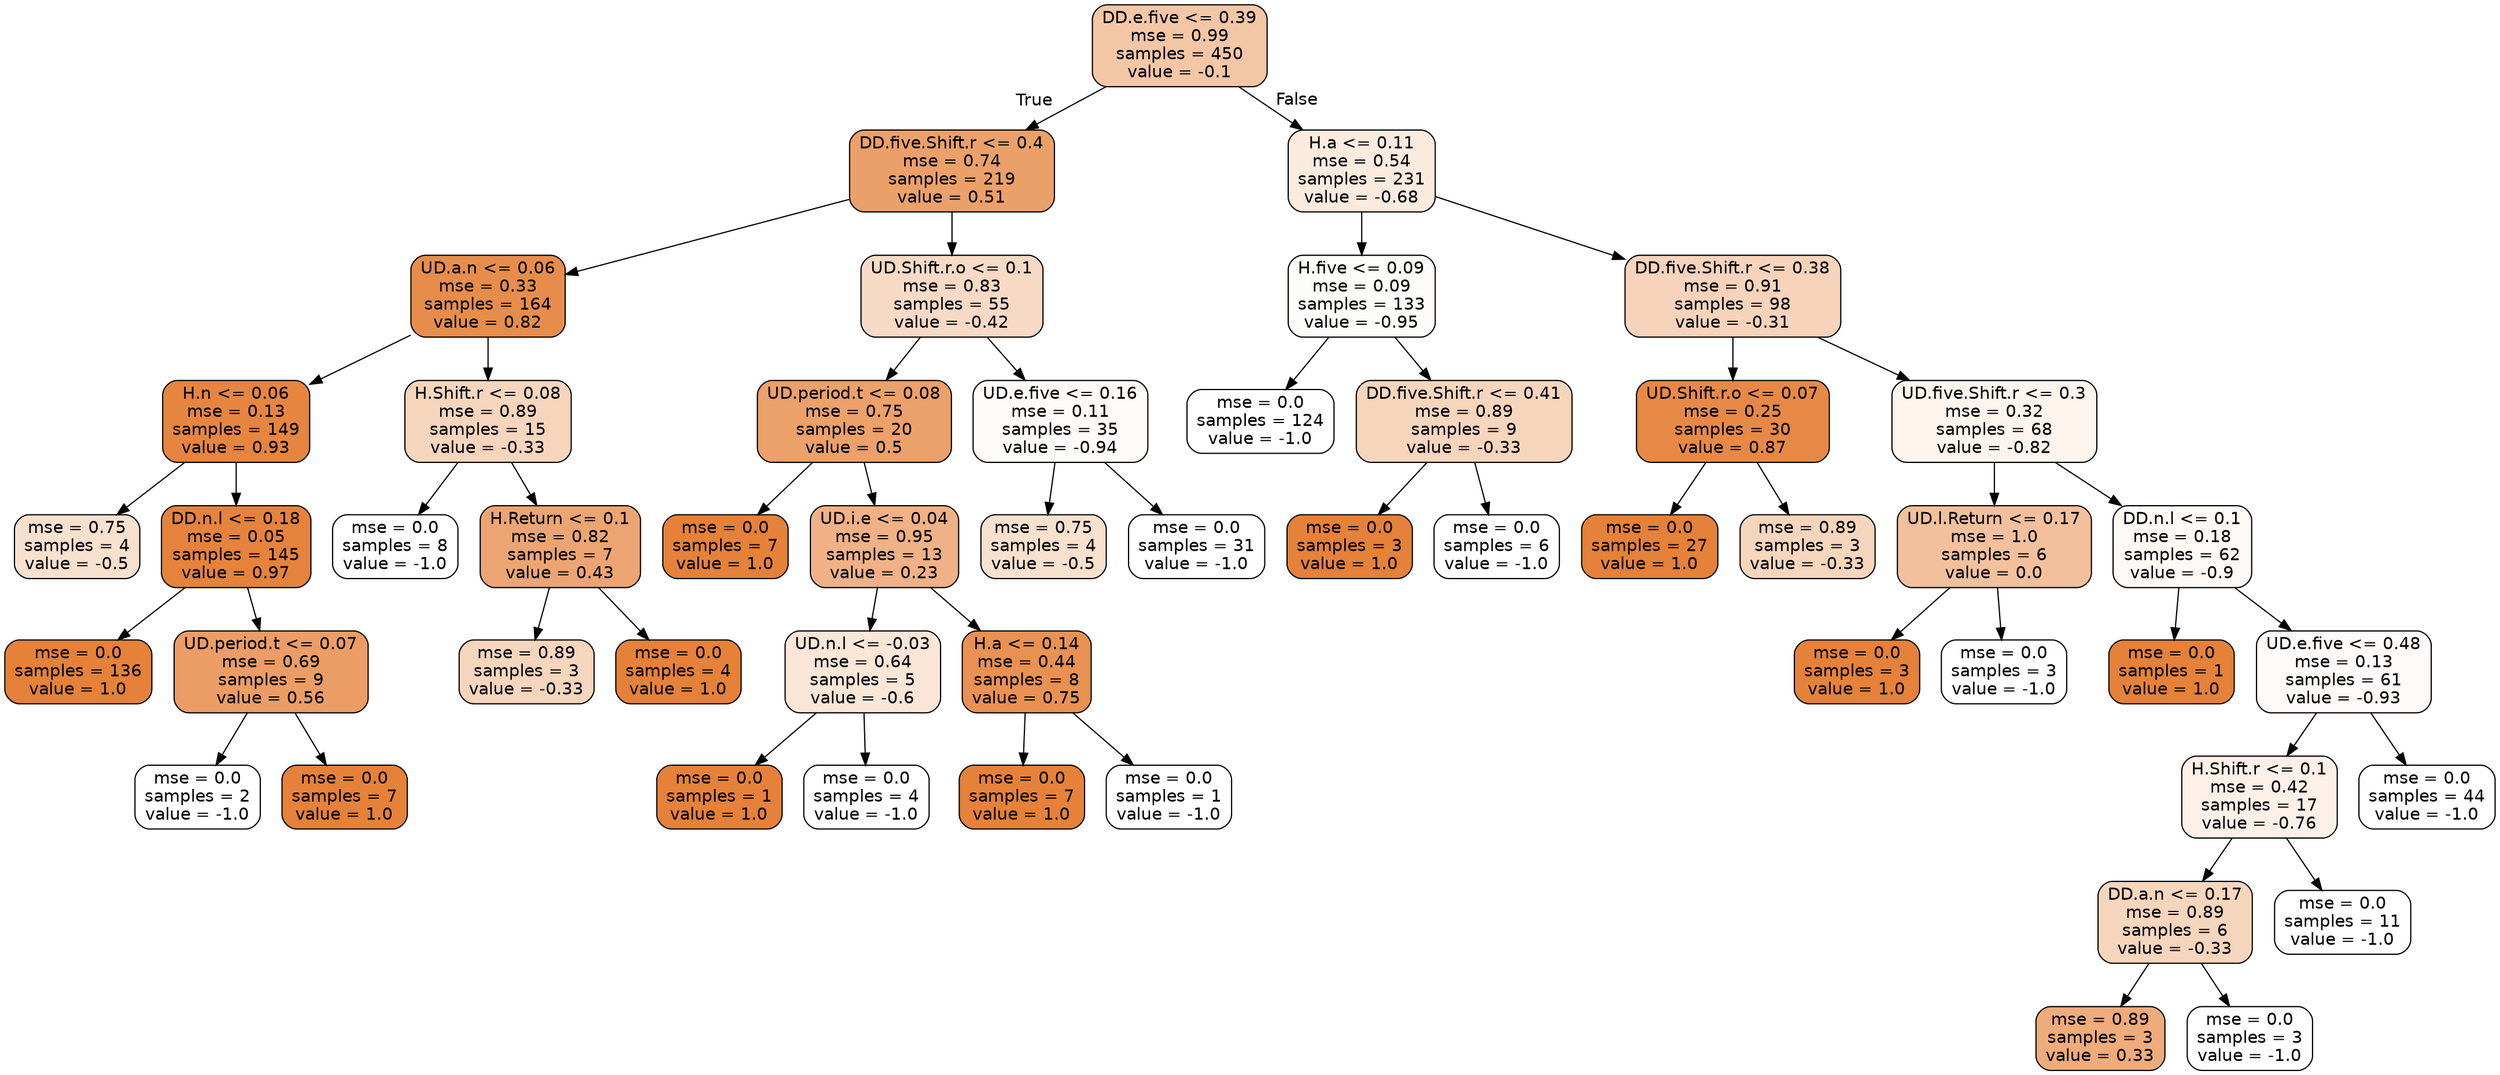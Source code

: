 digraph Tree {
node [shape=box, style="filled, rounded", color="black", fontname=helvetica] ;
edge [fontname=helvetica] ;
0 [label="DD.e.five <= 0.39\nmse = 0.99\nsamples = 450\nvalue = -0.1", fillcolor="#f3c6a6"] ;
1 [label="DD.five.Shift.r <= 0.4\nmse = 0.74\nsamples = 219\nvalue = 0.51", fillcolor="#eba06a"] ;
0 -> 1 [labeldistance=2.5, labelangle=45, headlabel="True"] ;
2 [label="UD.a.n <= 0.06\nmse = 0.33\nsamples = 164\nvalue = 0.82", fillcolor="#e78d4b"] ;
1 -> 2 ;
3 [label="H.n <= 0.06\nmse = 0.13\nsamples = 149\nvalue = 0.93", fillcolor="#e68540"] ;
2 -> 3 ;
4 [label="mse = 0.75\nsamples = 4\nvalue = -0.5", fillcolor="#f8e0ce"] ;
3 -> 4 ;
5 [label="DD.n.l <= 0.18\nmse = 0.05\nsamples = 145\nvalue = 0.97", fillcolor="#e5833c"] ;
3 -> 5 ;
6 [label="mse = 0.0\nsamples = 136\nvalue = 1.0", fillcolor="#e58139"] ;
5 -> 6 ;
7 [label="UD.period.t <= 0.07\nmse = 0.69\nsamples = 9\nvalue = 0.56", fillcolor="#eb9d65"] ;
5 -> 7 ;
8 [label="mse = 0.0\nsamples = 2\nvalue = -1.0", fillcolor="#ffffff"] ;
7 -> 8 ;
9 [label="mse = 0.0\nsamples = 7\nvalue = 1.0", fillcolor="#e58139"] ;
7 -> 9 ;
10 [label="H.Shift.r <= 0.08\nmse = 0.89\nsamples = 15\nvalue = -0.33", fillcolor="#f6d5bd"] ;
2 -> 10 ;
11 [label="mse = 0.0\nsamples = 8\nvalue = -1.0", fillcolor="#ffffff"] ;
10 -> 11 ;
12 [label="H.Return <= 0.1\nmse = 0.82\nsamples = 7\nvalue = 0.43", fillcolor="#eca572"] ;
10 -> 12 ;
13 [label="mse = 0.89\nsamples = 3\nvalue = -0.33", fillcolor="#f6d5bd"] ;
12 -> 13 ;
14 [label="mse = 0.0\nsamples = 4\nvalue = 1.0", fillcolor="#e58139"] ;
12 -> 14 ;
15 [label="UD.Shift.r.o <= 0.1\nmse = 0.83\nsamples = 55\nvalue = -0.42", fillcolor="#f7dac5"] ;
1 -> 15 ;
16 [label="UD.period.t <= 0.08\nmse = 0.75\nsamples = 20\nvalue = 0.5", fillcolor="#eca06a"] ;
15 -> 16 ;
17 [label="mse = 0.0\nsamples = 7\nvalue = 1.0", fillcolor="#e58139"] ;
16 -> 17 ;
18 [label="UD.i.e <= 0.04\nmse = 0.95\nsamples = 13\nvalue = 0.23", fillcolor="#efb185"] ;
16 -> 18 ;
19 [label="UD.n.l <= -0.03\nmse = 0.64\nsamples = 5\nvalue = -0.6", fillcolor="#fae6d7"] ;
18 -> 19 ;
20 [label="mse = 0.0\nsamples = 1\nvalue = 1.0", fillcolor="#e58139"] ;
19 -> 20 ;
21 [label="mse = 0.0\nsamples = 4\nvalue = -1.0", fillcolor="#ffffff"] ;
19 -> 21 ;
22 [label="H.a <= 0.14\nmse = 0.44\nsamples = 8\nvalue = 0.75", fillcolor="#e89152"] ;
18 -> 22 ;
23 [label="mse = 0.0\nsamples = 7\nvalue = 1.0", fillcolor="#e58139"] ;
22 -> 23 ;
24 [label="mse = 0.0\nsamples = 1\nvalue = -1.0", fillcolor="#ffffff"] ;
22 -> 24 ;
25 [label="UD.e.five <= 0.16\nmse = 0.11\nsamples = 35\nvalue = -0.94", fillcolor="#fefbf9"] ;
15 -> 25 ;
26 [label="mse = 0.75\nsamples = 4\nvalue = -0.5", fillcolor="#f8e0ce"] ;
25 -> 26 ;
27 [label="mse = 0.0\nsamples = 31\nvalue = -1.0", fillcolor="#ffffff"] ;
25 -> 27 ;
28 [label="H.a <= 0.11\nmse = 0.54\nsamples = 231\nvalue = -0.68", fillcolor="#fbebdf"] ;
0 -> 28 [labeldistance=2.5, labelangle=-45, headlabel="False"] ;
29 [label="H.five <= 0.09\nmse = 0.09\nsamples = 133\nvalue = -0.95", fillcolor="#fefcfb"] ;
28 -> 29 ;
30 [label="mse = 0.0\nsamples = 124\nvalue = -1.0", fillcolor="#ffffff"] ;
29 -> 30 ;
31 [label="DD.five.Shift.r <= 0.41\nmse = 0.89\nsamples = 9\nvalue = -0.33", fillcolor="#f6d5bd"] ;
29 -> 31 ;
32 [label="mse = 0.0\nsamples = 3\nvalue = 1.0", fillcolor="#e58139"] ;
31 -> 32 ;
33 [label="mse = 0.0\nsamples = 6\nvalue = -1.0", fillcolor="#ffffff"] ;
31 -> 33 ;
34 [label="DD.five.Shift.r <= 0.38\nmse = 0.91\nsamples = 98\nvalue = -0.31", fillcolor="#f6d3ba"] ;
28 -> 34 ;
35 [label="UD.Shift.r.o <= 0.07\nmse = 0.25\nsamples = 30\nvalue = 0.87", fillcolor="#e78946"] ;
34 -> 35 ;
36 [label="mse = 0.0\nsamples = 27\nvalue = 1.0", fillcolor="#e58139"] ;
35 -> 36 ;
37 [label="mse = 0.89\nsamples = 3\nvalue = -0.33", fillcolor="#f6d5bd"] ;
35 -> 37 ;
38 [label="UD.five.Shift.r <= 0.3\nmse = 0.32\nsamples = 68\nvalue = -0.82", fillcolor="#fdf4ee"] ;
34 -> 38 ;
39 [label="UD.l.Return <= 0.17\nmse = 1.0\nsamples = 6\nvalue = 0.0", fillcolor="#f2c09c"] ;
38 -> 39 ;
40 [label="mse = 0.0\nsamples = 3\nvalue = 1.0", fillcolor="#e58139"] ;
39 -> 40 ;
41 [label="mse = 0.0\nsamples = 3\nvalue = -1.0", fillcolor="#ffffff"] ;
39 -> 41 ;
42 [label="DD.n.l <= 0.1\nmse = 0.18\nsamples = 62\nvalue = -0.9", fillcolor="#fef9f5"] ;
38 -> 42 ;
43 [label="mse = 0.0\nsamples = 1\nvalue = 1.0", fillcolor="#e58139"] ;
42 -> 43 ;
44 [label="UD.e.five <= 0.48\nmse = 0.13\nsamples = 61\nvalue = -0.93", fillcolor="#fefbf9"] ;
42 -> 44 ;
45 [label="H.Shift.r <= 0.1\nmse = 0.42\nsamples = 17\nvalue = -0.76", fillcolor="#fcf0e8"] ;
44 -> 45 ;
46 [label="DD.a.n <= 0.17\nmse = 0.89\nsamples = 6\nvalue = -0.33", fillcolor="#f6d5bd"] ;
45 -> 46 ;
47 [label="mse = 0.89\nsamples = 3\nvalue = 0.33", fillcolor="#eeab7b"] ;
46 -> 47 ;
48 [label="mse = 0.0\nsamples = 3\nvalue = -1.0", fillcolor="#ffffff"] ;
46 -> 48 ;
49 [label="mse = 0.0\nsamples = 11\nvalue = -1.0", fillcolor="#ffffff"] ;
45 -> 49 ;
50 [label="mse = 0.0\nsamples = 44\nvalue = -1.0", fillcolor="#ffffff"] ;
44 -> 50 ;
}